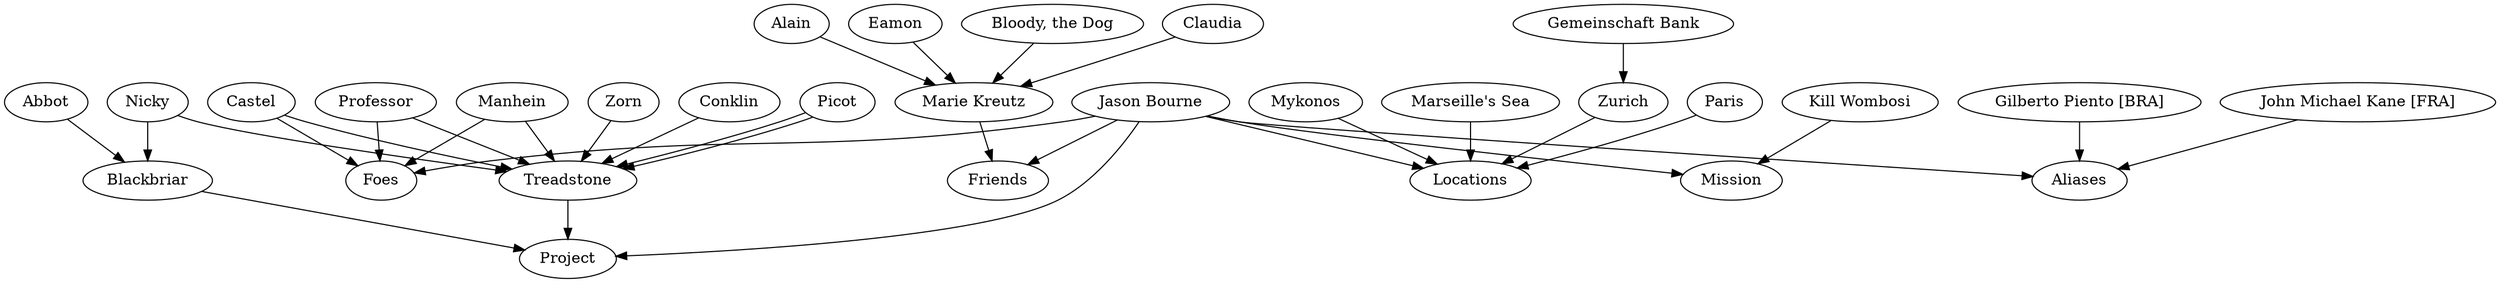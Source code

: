digraph jason_bourne_the_bourne_identity {

/* Basic Relaationships */
JB;
JB -> FR;
JB -> FO;
JB -> LO;
JB -> PJ;
JB -> AL;
JB -> MI;

/* Friends Relationships */
MK -> FR;
EAM -> MK;
BLO -> MK;
CLA -> MK;
ALA -> MK;

/* Foes Relationships */
PRO -> FO;
MAN -> FO;
CAS -> FO;

/* Locations Relationships */
MAR -> LO;
GEM -> ZUR -> LO;
PAR -> LO;
MYK -> LO;

/* Project Relationships */
TRE -> PJ;
CAS -> TRE;
MAN -> TRE;
PRO -> TRE;
BLA -> PJ;
CON -> TRE;
ABB -> BLA;
PIC -> TRE;
NIK -> TRE;
NIK -> BLA;
ZOR -> TRE;
PIC -> TRE;

/* Aliases Relationships */
JMK -> AL;
GIP -> AL;

/* Mission Relationships */
WOM -> MI;

/* Firends */
JB [label="Jason Bourne"]
MK [label="Marie Kreutz"]
EAM [label="Eamon"]
BLO [label="Bloody, the Dog"]
CLA [label="Claudia"]
ALA [label="Alain"]

/* Foes */
PRO [label="Professor"]
MAN [label="Manhein"]
CAS [label="Castel"]

/* Locations */
MAR [label="Marseille's Sea"]
ZUR [label="Zurich"]
PAR [label="Paris"]
MYK [label="Mykonos"]
GEM [label="Gemeinschaft Bank"]

/* Projects */
TRE [label="Treadstone"]
BLA [label="Blackbriar"]

/* Projects' Employees */
CON [label="Conklin"]
ABB [label="Abbot"]
ZOR [label="Zorn"]
NIK [label="Nicky"]
PIC [label="Picot"]

/* Aliases */
JMK [label="John Michael Kane [FRA]"]
GIP [label="Gilberto Piento [BRA]"]

/* Mission */
WOM [label="Kill Wombosi"]

/* Topics */
FR [label="Friends"]
FO [label="Foes"]
LO [label="Locations"]
PJ [label="Project"]
AL [label="Aliases"]
MI [label="Mission"]

}
